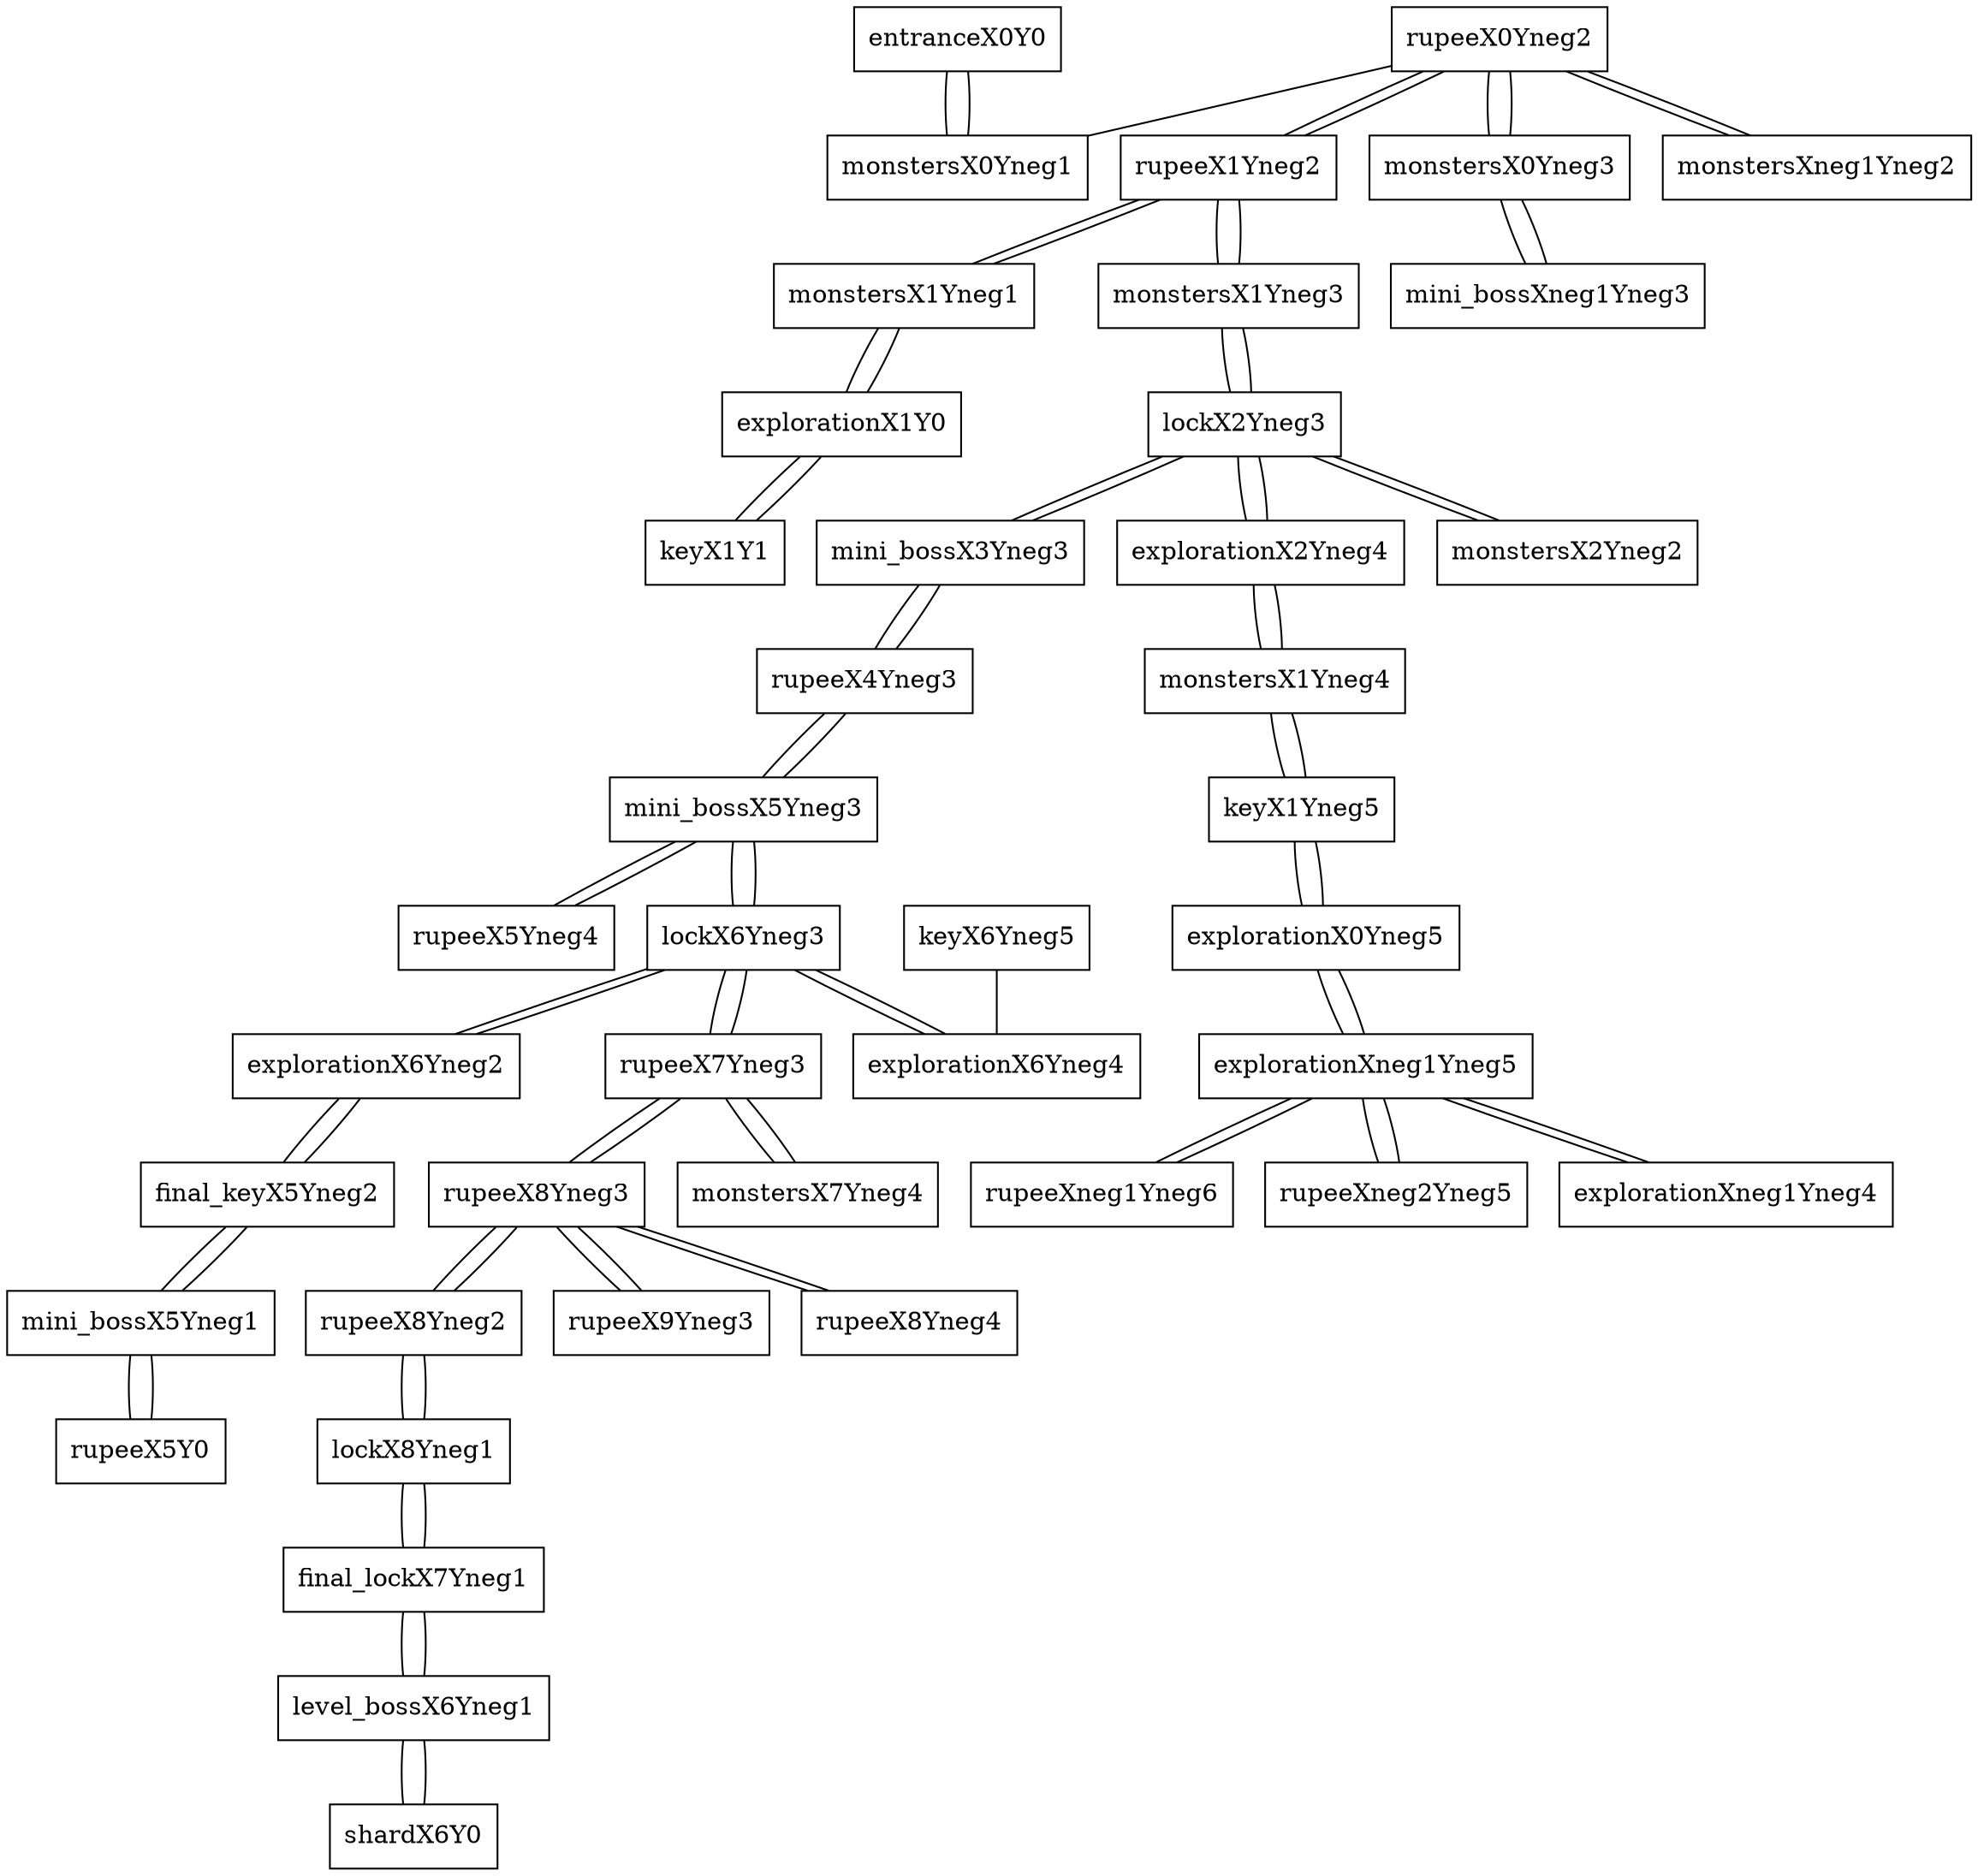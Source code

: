 graph space {

node [shape="box"]; entranceX0Y0 [pad="1.5,0.0" pos="0,0!"]; monstersX0Yneg1 [pad="1.5,0.0" pos="0,-1!"]; rupeeX0Yneg2 [pad="1.5,0.0" pos="0,-2!"]; rupeeX1Yneg2 [pad="1.5,0.0" pos="1,-2!"]; monstersX0Yneg3 [pad="1.5,0.0" pos="0,-3!"]; monstersXneg1Yneg2 [pad="1.5,0.0" pos="-1,-2!"]; monstersX1Yneg1 [pad="1.5,0.0" pos="1,-1!"]; mini_bossXneg1Yneg3 [pad="1.5,0.0" pos="-1,-3!"]; monstersX1Yneg3 [pad="1.5,0.0" pos="1,-3!"]; explorationX1Y0 [pad="1.5,0.0" pos="1,0!"]; keyX1Y1 [pad="1.5,0.0" pos="1,1!"]; lockX2Yneg3 [pad="1.5,0.0" pos="2,-3!"]; mini_bossX3Yneg3 [pad="1.5,0.0" pos="3,-3!"]; rupeeX4Yneg3 [pad="1.5,0.0" pos="4,-3!"]; explorationX2Yneg4 [pad="1.5,0.0" pos="2,-4!"]; monstersX1Yneg4 [pad="1.5,0.0" pos="1,-4!"]; keyX1Yneg5 [pad="1.5,0.0" pos="1,-5!"]; explorationX0Yneg5 [pad="1.5,0.0" pos="0,-5!"]; explorationXneg1Yneg5 [pad="1.5,0.0" pos="-1,-5!"]; rupeeXneg1Yneg6 [pad="1.5,0.0" pos="-1,-6!"]; rupeeXneg2Yneg5 [pad="1.5,0.0" pos="-2,-5!"]; explorationXneg1Yneg4 [pad="1.5,0.0" pos="-1,-4!"]; monstersX2Yneg2 [pad="1.5,0.0" pos="2,-2!"]; mini_bossX5Yneg3 [pad="1.5,0.0" pos="5,-3!"]; rupeeX5Yneg4 [pad="1.5,0.0" pos="5,-4!"]; lockX6Yneg3 [pad="1.5,0.0" pos="6,-3!"]; explorationX6Yneg2 [pad="1.5,0.0" pos="6,-2!"]; final_keyX5Yneg2 [pad="1.5,0.0" pos="5,-2!"]; explorationX6Yneg4 [pad="1.5,0.0" pos="6,-4!"]; keyX6Yneg5 [pad="1.5,0.0" pos="6,-5!"]; rupeeX7Yneg3 [pad="1.5,0.0" pos="7,-3!"]; rupeeX8Yneg3 [pad="1.5,0.0" pos="8,-3!"]; rupeeX8Yneg2 [pad="1.5,0.0" pos="8,-2!"]; rupeeX9Yneg3 [pad="1.5,0.0" pos="9,-3!"]; rupeeX8Yneg4 [pad="1.5,0.0" pos="8,-4!"]; monstersX7Yneg4 [pad="1.5,0.0" pos="7,-4!"]; mini_bossX5Yneg1 [pad="1.5,0.0" pos="5,-1!"]; rupeeX5Y0 [pad="1.5,0.0" pos="5,0!"]; lockX8Yneg1 [pad="1.5,0.0" pos="8,-1!"]; final_lockX7Yneg1 [pad="1.5,0.0" pos="7,-1!"]; level_bossX6Yneg1 [pad="1.5,0.0" pos="6,-1!"]; shardX6Y0 [pad="1.5,0.0" pos="6,0!"]; 
entranceX0Y0 -- monstersX0Yneg1;
monstersX0Yneg1 -- entranceX0Y0;
rupeeX0Yneg2 -- rupeeX1Yneg2;
rupeeX0Yneg2 -- monstersX0Yneg3;
rupeeX0Yneg2 -- monstersXneg1Yneg2;
rupeeX0Yneg2 -- monstersX0Yneg1;
rupeeX1Yneg2 -- monstersX1Yneg1;
rupeeX1Yneg2 -- rupeeX0Yneg2;
rupeeX1Yneg2 -- monstersX1Yneg3;
monstersX0Yneg3 -- mini_bossXneg1Yneg3;
monstersX0Yneg3 -- rupeeX0Yneg2;
monstersXneg1Yneg2 -- rupeeX0Yneg2;
monstersX1Yneg1 -- explorationX1Y0;
monstersX1Yneg1 -- rupeeX1Yneg2;
mini_bossXneg1Yneg3 -- monstersX0Yneg3;
monstersX1Yneg3 -- rupeeX1Yneg2;
monstersX1Yneg3 -- lockX2Yneg3;
explorationX1Y0 -- keyX1Y1;
explorationX1Y0 -- monstersX1Yneg1;
keyX1Y1 -- explorationX1Y0;
lockX2Yneg3 -- monstersX1Yneg3;
lockX2Yneg3 -- monstersX2Yneg2;
lockX2Yneg3 -- mini_bossX3Yneg3;
lockX2Yneg3 -- explorationX2Yneg4;
mini_bossX3Yneg3 -- lockX2Yneg3;
mini_bossX3Yneg3 -- rupeeX4Yneg3;
rupeeX4Yneg3 -- mini_bossX5Yneg3;
rupeeX4Yneg3 -- mini_bossX3Yneg3;
explorationX2Yneg4 -- lockX2Yneg3;
explorationX2Yneg4 -- monstersX1Yneg4;
monstersX1Yneg4 -- explorationX2Yneg4;
monstersX1Yneg4 -- keyX1Yneg5;
keyX1Yneg5 -- explorationX0Yneg5;
keyX1Yneg5 -- monstersX1Yneg4;
explorationX0Yneg5 -- explorationXneg1Yneg5;
explorationX0Yneg5 -- keyX1Yneg5;
explorationXneg1Yneg5 -- rupeeXneg1Yneg6;
explorationXneg1Yneg5 -- rupeeXneg2Yneg5;
explorationXneg1Yneg5 -- explorationXneg1Yneg4;
explorationXneg1Yneg5 -- explorationX0Yneg5;
rupeeXneg1Yneg6 -- explorationXneg1Yneg5;
rupeeXneg2Yneg5 -- explorationXneg1Yneg5;
explorationXneg1Yneg4 -- explorationXneg1Yneg5;
monstersX2Yneg2 -- lockX2Yneg3;
mini_bossX5Yneg3 -- rupeeX4Yneg3;
mini_bossX5Yneg3 -- rupeeX5Yneg4;
mini_bossX5Yneg3 -- lockX6Yneg3;
rupeeX5Yneg4 -- mini_bossX5Yneg3;
lockX6Yneg3 -- mini_bossX5Yneg3;
lockX6Yneg3 -- explorationX6Yneg2;
lockX6Yneg3 -- rupeeX7Yneg3;
lockX6Yneg3 -- explorationX6Yneg4;
explorationX6Yneg2 -- final_keyX5Yneg2;
explorationX6Yneg2 -- lockX6Yneg3;
final_keyX5Yneg2 -- explorationX6Yneg2;
final_keyX5Yneg2 -- mini_bossX5Yneg1;
explorationX6Yneg4 -- lockX6Yneg3;
keyX6Yneg5 -- explorationX6Yneg4;
rupeeX7Yneg3 -- lockX6Yneg3;
rupeeX7Yneg3 -- rupeeX8Yneg3;
rupeeX7Yneg3 -- monstersX7Yneg4;
rupeeX8Yneg3 -- rupeeX8Yneg2;
rupeeX8Yneg3 -- rupeeX9Yneg3;
rupeeX8Yneg3 -- rupeeX8Yneg4;
rupeeX8Yneg3 -- rupeeX7Yneg3;
rupeeX8Yneg2 -- lockX8Yneg1;
rupeeX8Yneg2 -- rupeeX8Yneg3;
rupeeX9Yneg3 -- rupeeX8Yneg3;
rupeeX8Yneg4 -- rupeeX8Yneg3;
monstersX7Yneg4 -- rupeeX7Yneg3;
mini_bossX5Yneg1 -- rupeeX5Y0;
mini_bossX5Yneg1 -- final_keyX5Yneg2;
rupeeX5Y0 -- mini_bossX5Yneg1;
lockX8Yneg1 -- final_lockX7Yneg1;
lockX8Yneg1 -- rupeeX8Yneg2;
final_lockX7Yneg1 -- level_bossX6Yneg1;
final_lockX7Yneg1 -- lockX8Yneg1;
level_bossX6Yneg1 -- shardX6Y0;
level_bossX6Yneg1 -- final_lockX7Yneg1;
shardX6Y0 -- level_bossX6Yneg1;
}